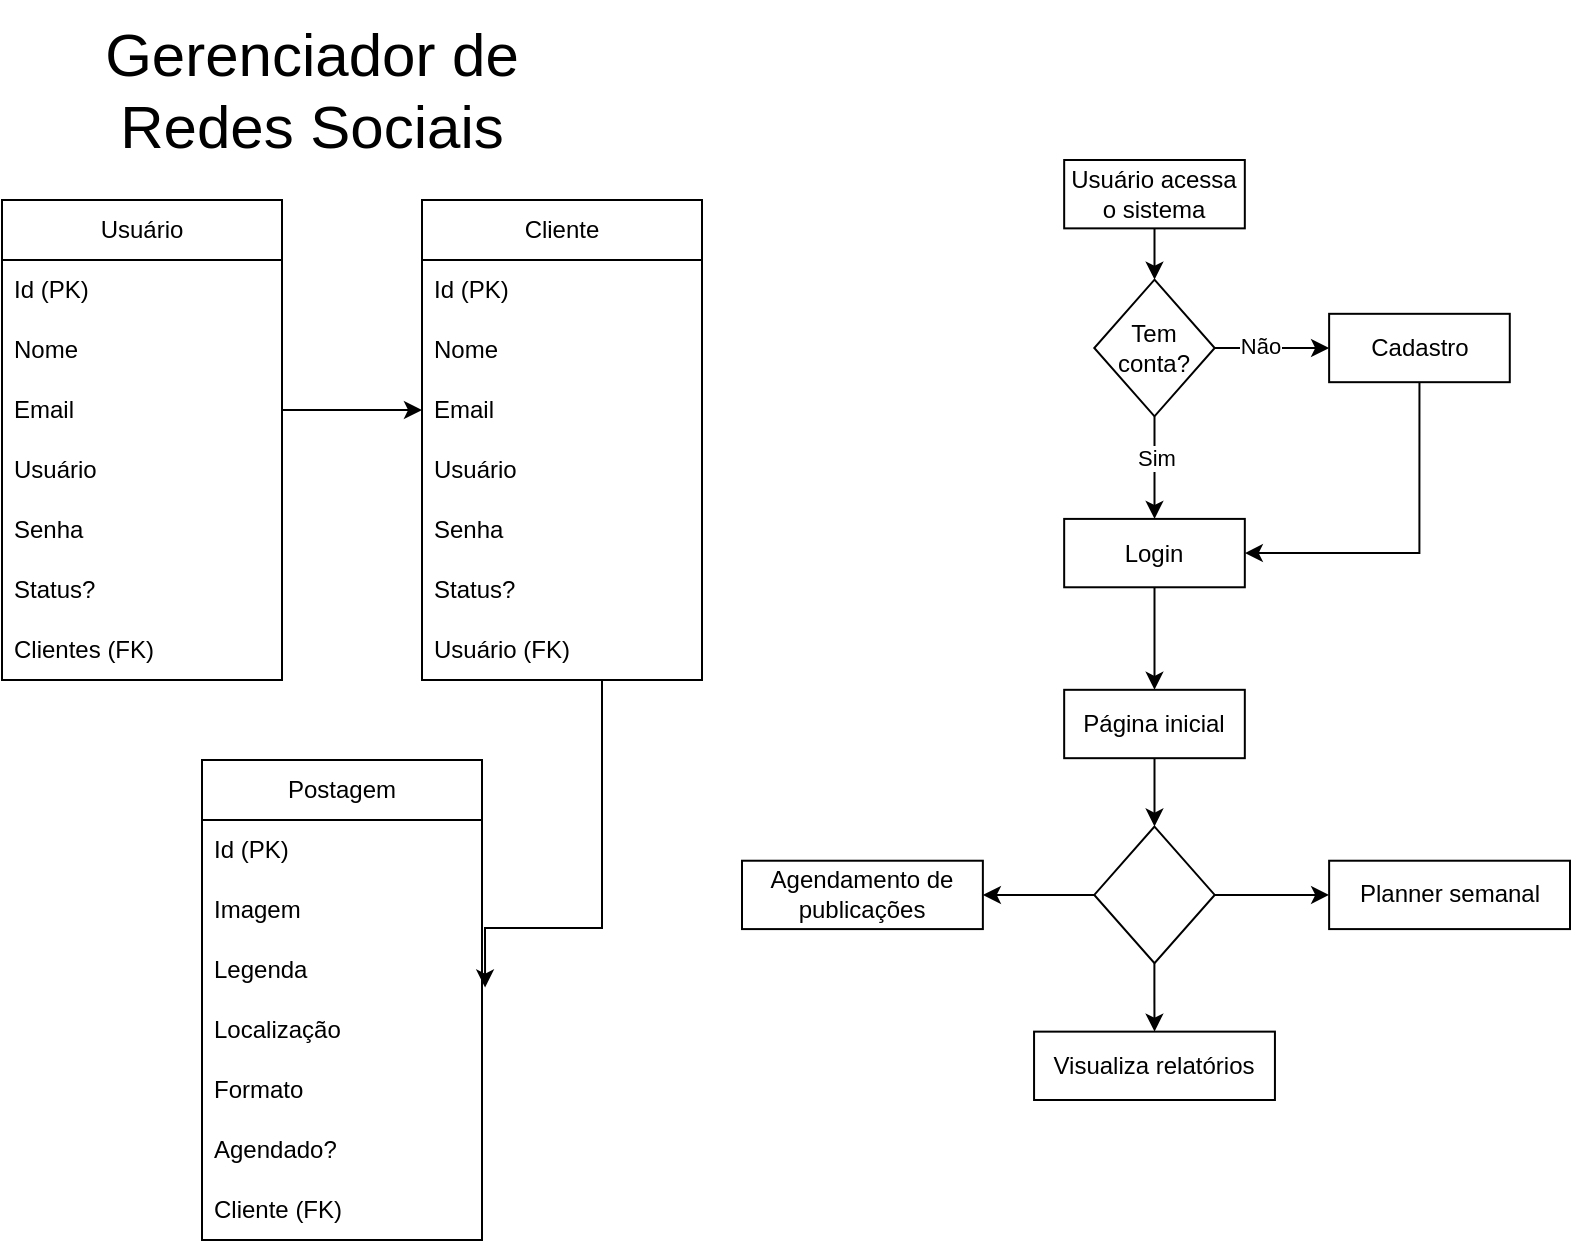 <mxfile version="28.2.8">
  <diagram name="Página-1" id="B3cP9hjigfqpjvAuL1U3">
    <mxGraphModel dx="1426" dy="841" grid="1" gridSize="10" guides="1" tooltips="1" connect="1" arrows="1" fold="1" page="1" pageScale="1" pageWidth="827" pageHeight="1169" math="0" shadow="0">
      <root>
        <mxCell id="0" />
        <mxCell id="1" parent="0" />
        <mxCell id="UWaW0oETCWNJXXpvveFS-2" value="&lt;font style=&quot;font-size: 30px;&quot;&gt;Gerenciador de Redes Sociais&lt;/font&gt;" style="text;html=1;whiteSpace=wrap;strokeColor=none;fillColor=none;align=center;verticalAlign=middle;rounded=0;" vertex="1" parent="1">
          <mxGeometry x="50" y="50" width="250" height="90" as="geometry" />
        </mxCell>
        <mxCell id="UWaW0oETCWNJXXpvveFS-30" value="" style="group" vertex="1" connectable="0" parent="1">
          <mxGeometry x="390" y="130" width="414" height="470" as="geometry" />
        </mxCell>
        <mxCell id="UWaW0oETCWNJXXpvveFS-6" style="edgeStyle=orthogonalEdgeStyle;rounded=0;orthogonalLoop=1;jettySize=auto;html=1;entryX=0.5;entryY=0;entryDx=0;entryDy=0;" edge="1" parent="UWaW0oETCWNJXXpvveFS-30" source="UWaW0oETCWNJXXpvveFS-1" target="UWaW0oETCWNJXXpvveFS-5">
          <mxGeometry relative="1" as="geometry" />
        </mxCell>
        <mxCell id="UWaW0oETCWNJXXpvveFS-1" value="Usuário acessa o sistema" style="rounded=0;whiteSpace=wrap;html=1;" vertex="1" parent="UWaW0oETCWNJXXpvveFS-30">
          <mxGeometry x="161.084" width="90.327" height="34.182" as="geometry" />
        </mxCell>
        <mxCell id="UWaW0oETCWNJXXpvveFS-10" style="edgeStyle=orthogonalEdgeStyle;rounded=0;orthogonalLoop=1;jettySize=auto;html=1;entryX=0.5;entryY=0;entryDx=0;entryDy=0;" edge="1" parent="UWaW0oETCWNJXXpvveFS-30" source="UWaW0oETCWNJXXpvveFS-5" target="UWaW0oETCWNJXXpvveFS-8">
          <mxGeometry relative="1" as="geometry" />
        </mxCell>
        <mxCell id="UWaW0oETCWNJXXpvveFS-12" value="Sim" style="edgeLabel;html=1;align=center;verticalAlign=middle;resizable=0;points=[];" vertex="1" connectable="0" parent="UWaW0oETCWNJXXpvveFS-10">
          <mxGeometry x="-0.186" y="1" relative="1" as="geometry">
            <mxPoint as="offset" />
          </mxGeometry>
        </mxCell>
        <mxCell id="UWaW0oETCWNJXXpvveFS-11" style="edgeStyle=orthogonalEdgeStyle;rounded=0;orthogonalLoop=1;jettySize=auto;html=1;entryX=0;entryY=0.5;entryDx=0;entryDy=0;" edge="1" parent="UWaW0oETCWNJXXpvveFS-30" source="UWaW0oETCWNJXXpvveFS-5" target="UWaW0oETCWNJXXpvveFS-9">
          <mxGeometry relative="1" as="geometry" />
        </mxCell>
        <mxCell id="UWaW0oETCWNJXXpvveFS-13" value="Não" style="edgeLabel;html=1;align=center;verticalAlign=middle;resizable=0;points=[];" vertex="1" connectable="0" parent="UWaW0oETCWNJXXpvveFS-11">
          <mxGeometry x="-0.214" y="1" relative="1" as="geometry">
            <mxPoint as="offset" />
          </mxGeometry>
        </mxCell>
        <mxCell id="UWaW0oETCWNJXXpvveFS-5" value="Tem conta?" style="rhombus;whiteSpace=wrap;html=1;" vertex="1" parent="UWaW0oETCWNJXXpvveFS-30">
          <mxGeometry x="176.138" y="59.818" width="60.218" height="68.364" as="geometry" />
        </mxCell>
        <mxCell id="UWaW0oETCWNJXXpvveFS-18" style="edgeStyle=orthogonalEdgeStyle;rounded=0;orthogonalLoop=1;jettySize=auto;html=1;entryX=0.5;entryY=0;entryDx=0;entryDy=0;" edge="1" parent="UWaW0oETCWNJXXpvveFS-30" source="UWaW0oETCWNJXXpvveFS-8" target="UWaW0oETCWNJXXpvveFS-17">
          <mxGeometry relative="1" as="geometry" />
        </mxCell>
        <mxCell id="UWaW0oETCWNJXXpvveFS-8" value="Login" style="rounded=0;whiteSpace=wrap;html=1;" vertex="1" parent="UWaW0oETCWNJXXpvveFS-30">
          <mxGeometry x="161.084" y="179.455" width="90.327" height="34.182" as="geometry" />
        </mxCell>
        <mxCell id="UWaW0oETCWNJXXpvveFS-14" style="edgeStyle=orthogonalEdgeStyle;rounded=0;orthogonalLoop=1;jettySize=auto;html=1;entryX=1;entryY=0.5;entryDx=0;entryDy=0;exitX=0.5;exitY=1;exitDx=0;exitDy=0;" edge="1" parent="UWaW0oETCWNJXXpvveFS-30" source="UWaW0oETCWNJXXpvveFS-9" target="UWaW0oETCWNJXXpvveFS-8">
          <mxGeometry relative="1" as="geometry" />
        </mxCell>
        <mxCell id="UWaW0oETCWNJXXpvveFS-9" value="Cadastro" style="rounded=0;whiteSpace=wrap;html=1;" vertex="1" parent="UWaW0oETCWNJXXpvveFS-30">
          <mxGeometry x="293.564" y="76.909" width="90.327" height="34.182" as="geometry" />
        </mxCell>
        <mxCell id="UWaW0oETCWNJXXpvveFS-22" style="edgeStyle=orthogonalEdgeStyle;rounded=0;orthogonalLoop=1;jettySize=auto;html=1;entryX=0.5;entryY=0;entryDx=0;entryDy=0;" edge="1" parent="UWaW0oETCWNJXXpvveFS-30" source="UWaW0oETCWNJXXpvveFS-17" target="UWaW0oETCWNJXXpvveFS-21">
          <mxGeometry relative="1" as="geometry" />
        </mxCell>
        <mxCell id="UWaW0oETCWNJXXpvveFS-17" value="Página inicial" style="rounded=0;whiteSpace=wrap;html=1;" vertex="1" parent="UWaW0oETCWNJXXpvveFS-30">
          <mxGeometry x="161.084" y="264.909" width="90.327" height="34.182" as="geometry" />
        </mxCell>
        <mxCell id="UWaW0oETCWNJXXpvveFS-24" style="edgeStyle=orthogonalEdgeStyle;rounded=0;orthogonalLoop=1;jettySize=auto;html=1;entryX=0;entryY=0.5;entryDx=0;entryDy=0;" edge="1" parent="UWaW0oETCWNJXXpvveFS-30" source="UWaW0oETCWNJXXpvveFS-21" target="UWaW0oETCWNJXXpvveFS-23">
          <mxGeometry relative="1" as="geometry" />
        </mxCell>
        <mxCell id="UWaW0oETCWNJXXpvveFS-27" style="edgeStyle=orthogonalEdgeStyle;rounded=0;orthogonalLoop=1;jettySize=auto;html=1;entryX=1;entryY=0.5;entryDx=0;entryDy=0;" edge="1" parent="UWaW0oETCWNJXXpvveFS-30" source="UWaW0oETCWNJXXpvveFS-21" target="UWaW0oETCWNJXXpvveFS-26">
          <mxGeometry relative="1" as="geometry" />
        </mxCell>
        <mxCell id="UWaW0oETCWNJXXpvveFS-29" style="edgeStyle=orthogonalEdgeStyle;rounded=0;orthogonalLoop=1;jettySize=auto;html=1;entryX=0.5;entryY=0;entryDx=0;entryDy=0;" edge="1" parent="UWaW0oETCWNJXXpvveFS-30" source="UWaW0oETCWNJXXpvveFS-21" target="UWaW0oETCWNJXXpvveFS-28">
          <mxGeometry relative="1" as="geometry" />
        </mxCell>
        <mxCell id="UWaW0oETCWNJXXpvveFS-21" value="" style="rhombus;whiteSpace=wrap;html=1;" vertex="1" parent="UWaW0oETCWNJXXpvveFS-30">
          <mxGeometry x="176.138" y="333.273" width="60.218" height="68.364" as="geometry" />
        </mxCell>
        <mxCell id="UWaW0oETCWNJXXpvveFS-23" value="Planner semanal" style="rounded=0;whiteSpace=wrap;html=1;" vertex="1" parent="UWaW0oETCWNJXXpvveFS-30">
          <mxGeometry x="293.564" y="350.364" width="120.436" height="34.182" as="geometry" />
        </mxCell>
        <mxCell id="UWaW0oETCWNJXXpvveFS-26" value="Agendamento de publicações" style="rounded=0;whiteSpace=wrap;html=1;" vertex="1" parent="UWaW0oETCWNJXXpvveFS-30">
          <mxGeometry y="350.364" width="120.436" height="34.182" as="geometry" />
        </mxCell>
        <mxCell id="UWaW0oETCWNJXXpvveFS-28" value="Visualiza relatórios" style="rounded=0;whiteSpace=wrap;html=1;" vertex="1" parent="UWaW0oETCWNJXXpvveFS-30">
          <mxGeometry x="146.029" y="435.818" width="120.436" height="34.182" as="geometry" />
        </mxCell>
        <mxCell id="UWaW0oETCWNJXXpvveFS-34" value="Usuário" style="swimlane;fontStyle=0;childLayout=stackLayout;horizontal=1;startSize=30;horizontalStack=0;resizeParent=1;resizeParentMax=0;resizeLast=0;collapsible=1;marginBottom=0;whiteSpace=wrap;html=1;" vertex="1" parent="1">
          <mxGeometry x="20" y="150" width="140" height="240" as="geometry">
            <mxRectangle x="110" y="170" width="80" height="30" as="alternateBounds" />
          </mxGeometry>
        </mxCell>
        <mxCell id="UWaW0oETCWNJXXpvveFS-35" value="Id (PK)" style="text;strokeColor=none;fillColor=none;align=left;verticalAlign=middle;spacingLeft=4;spacingRight=4;overflow=hidden;points=[[0,0.5],[1,0.5]];portConstraint=eastwest;rotatable=0;whiteSpace=wrap;html=1;" vertex="1" parent="UWaW0oETCWNJXXpvveFS-34">
          <mxGeometry y="30" width="140" height="30" as="geometry" />
        </mxCell>
        <mxCell id="UWaW0oETCWNJXXpvveFS-36" value="Nome" style="text;strokeColor=none;fillColor=none;align=left;verticalAlign=middle;spacingLeft=4;spacingRight=4;overflow=hidden;points=[[0,0.5],[1,0.5]];portConstraint=eastwest;rotatable=0;whiteSpace=wrap;html=1;" vertex="1" parent="UWaW0oETCWNJXXpvveFS-34">
          <mxGeometry y="60" width="140" height="30" as="geometry" />
        </mxCell>
        <mxCell id="UWaW0oETCWNJXXpvveFS-42" value="Email" style="text;strokeColor=none;fillColor=none;align=left;verticalAlign=middle;spacingLeft=4;spacingRight=4;overflow=hidden;points=[[0,0.5],[1,0.5]];portConstraint=eastwest;rotatable=0;whiteSpace=wrap;html=1;" vertex="1" parent="UWaW0oETCWNJXXpvveFS-34">
          <mxGeometry y="90" width="140" height="30" as="geometry" />
        </mxCell>
        <mxCell id="UWaW0oETCWNJXXpvveFS-37" value="Usuário" style="text;strokeColor=none;fillColor=none;align=left;verticalAlign=middle;spacingLeft=4;spacingRight=4;overflow=hidden;points=[[0,0.5],[1,0.5]];portConstraint=eastwest;rotatable=0;whiteSpace=wrap;html=1;" vertex="1" parent="UWaW0oETCWNJXXpvveFS-34">
          <mxGeometry y="120" width="140" height="30" as="geometry" />
        </mxCell>
        <mxCell id="UWaW0oETCWNJXXpvveFS-40" value="Senha" style="text;strokeColor=none;fillColor=none;align=left;verticalAlign=middle;spacingLeft=4;spacingRight=4;overflow=hidden;points=[[0,0.5],[1,0.5]];portConstraint=eastwest;rotatable=0;whiteSpace=wrap;html=1;" vertex="1" parent="UWaW0oETCWNJXXpvveFS-34">
          <mxGeometry y="150" width="140" height="30" as="geometry" />
        </mxCell>
        <mxCell id="UWaW0oETCWNJXXpvveFS-67" value="Status?" style="text;strokeColor=none;fillColor=none;align=left;verticalAlign=middle;spacingLeft=4;spacingRight=4;overflow=hidden;points=[[0,0.5],[1,0.5]];portConstraint=eastwest;rotatable=0;whiteSpace=wrap;html=1;" vertex="1" parent="UWaW0oETCWNJXXpvveFS-34">
          <mxGeometry y="180" width="140" height="30" as="geometry" />
        </mxCell>
        <mxCell id="UWaW0oETCWNJXXpvveFS-41" value="Clientes (FK)" style="text;strokeColor=none;fillColor=none;align=left;verticalAlign=middle;spacingLeft=4;spacingRight=4;overflow=hidden;points=[[0,0.5],[1,0.5]];portConstraint=eastwest;rotatable=0;whiteSpace=wrap;html=1;" vertex="1" parent="UWaW0oETCWNJXXpvveFS-34">
          <mxGeometry y="210" width="140" height="30" as="geometry" />
        </mxCell>
        <mxCell id="UWaW0oETCWNJXXpvveFS-43" value="Cliente" style="swimlane;fontStyle=0;childLayout=stackLayout;horizontal=1;startSize=30;horizontalStack=0;resizeParent=1;resizeParentMax=0;resizeLast=0;collapsible=1;marginBottom=0;whiteSpace=wrap;html=1;" vertex="1" parent="1">
          <mxGeometry x="230" y="150" width="140" height="240" as="geometry">
            <mxRectangle x="110" y="170" width="80" height="30" as="alternateBounds" />
          </mxGeometry>
        </mxCell>
        <mxCell id="UWaW0oETCWNJXXpvveFS-44" value="Id (PK)" style="text;strokeColor=none;fillColor=none;align=left;verticalAlign=middle;spacingLeft=4;spacingRight=4;overflow=hidden;points=[[0,0.5],[1,0.5]];portConstraint=eastwest;rotatable=0;whiteSpace=wrap;html=1;" vertex="1" parent="UWaW0oETCWNJXXpvveFS-43">
          <mxGeometry y="30" width="140" height="30" as="geometry" />
        </mxCell>
        <mxCell id="UWaW0oETCWNJXXpvveFS-45" value="Nome" style="text;strokeColor=none;fillColor=none;align=left;verticalAlign=middle;spacingLeft=4;spacingRight=4;overflow=hidden;points=[[0,0.5],[1,0.5]];portConstraint=eastwest;rotatable=0;whiteSpace=wrap;html=1;" vertex="1" parent="UWaW0oETCWNJXXpvveFS-43">
          <mxGeometry y="60" width="140" height="30" as="geometry" />
        </mxCell>
        <mxCell id="UWaW0oETCWNJXXpvveFS-46" value="Email" style="text;strokeColor=none;fillColor=none;align=left;verticalAlign=middle;spacingLeft=4;spacingRight=4;overflow=hidden;points=[[0,0.5],[1,0.5]];portConstraint=eastwest;rotatable=0;whiteSpace=wrap;html=1;" vertex="1" parent="UWaW0oETCWNJXXpvveFS-43">
          <mxGeometry y="90" width="140" height="30" as="geometry" />
        </mxCell>
        <mxCell id="UWaW0oETCWNJXXpvveFS-47" value="Usuário" style="text;strokeColor=none;fillColor=none;align=left;verticalAlign=middle;spacingLeft=4;spacingRight=4;overflow=hidden;points=[[0,0.5],[1,0.5]];portConstraint=eastwest;rotatable=0;whiteSpace=wrap;html=1;" vertex="1" parent="UWaW0oETCWNJXXpvveFS-43">
          <mxGeometry y="120" width="140" height="30" as="geometry" />
        </mxCell>
        <mxCell id="UWaW0oETCWNJXXpvveFS-48" value="Senha" style="text;strokeColor=none;fillColor=none;align=left;verticalAlign=middle;spacingLeft=4;spacingRight=4;overflow=hidden;points=[[0,0.5],[1,0.5]];portConstraint=eastwest;rotatable=0;whiteSpace=wrap;html=1;" vertex="1" parent="UWaW0oETCWNJXXpvveFS-43">
          <mxGeometry y="150" width="140" height="30" as="geometry" />
        </mxCell>
        <mxCell id="UWaW0oETCWNJXXpvveFS-68" value="Status?" style="text;strokeColor=none;fillColor=none;align=left;verticalAlign=middle;spacingLeft=4;spacingRight=4;overflow=hidden;points=[[0,0.5],[1,0.5]];portConstraint=eastwest;rotatable=0;whiteSpace=wrap;html=1;" vertex="1" parent="UWaW0oETCWNJXXpvveFS-43">
          <mxGeometry y="180" width="140" height="30" as="geometry" />
        </mxCell>
        <mxCell id="UWaW0oETCWNJXXpvveFS-49" value="Usuário (FK)" style="text;strokeColor=none;fillColor=none;align=left;verticalAlign=middle;spacingLeft=4;spacingRight=4;overflow=hidden;points=[[0,0.5],[1,0.5]];portConstraint=eastwest;rotatable=0;whiteSpace=wrap;html=1;" vertex="1" parent="UWaW0oETCWNJXXpvveFS-43">
          <mxGeometry y="210" width="140" height="30" as="geometry" />
        </mxCell>
        <mxCell id="UWaW0oETCWNJXXpvveFS-50" style="edgeStyle=orthogonalEdgeStyle;rounded=0;orthogonalLoop=1;jettySize=auto;html=1;entryX=0;entryY=0.5;entryDx=0;entryDy=0;" edge="1" parent="1" source="UWaW0oETCWNJXXpvveFS-42" target="UWaW0oETCWNJXXpvveFS-46">
          <mxGeometry relative="1" as="geometry" />
        </mxCell>
        <mxCell id="UWaW0oETCWNJXXpvveFS-58" value="Postagem" style="swimlane;fontStyle=0;childLayout=stackLayout;horizontal=1;startSize=30;horizontalStack=0;resizeParent=1;resizeParentMax=0;resizeLast=0;collapsible=1;marginBottom=0;whiteSpace=wrap;html=1;" vertex="1" parent="1">
          <mxGeometry x="120" y="430" width="140" height="240" as="geometry">
            <mxRectangle x="110" y="170" width="80" height="30" as="alternateBounds" />
          </mxGeometry>
        </mxCell>
        <mxCell id="UWaW0oETCWNJXXpvveFS-59" value="Id (PK)" style="text;strokeColor=none;fillColor=none;align=left;verticalAlign=middle;spacingLeft=4;spacingRight=4;overflow=hidden;points=[[0,0.5],[1,0.5]];portConstraint=eastwest;rotatable=0;whiteSpace=wrap;html=1;" vertex="1" parent="UWaW0oETCWNJXXpvveFS-58">
          <mxGeometry y="30" width="140" height="30" as="geometry" />
        </mxCell>
        <mxCell id="UWaW0oETCWNJXXpvveFS-60" value="Imagem" style="text;strokeColor=none;fillColor=none;align=left;verticalAlign=middle;spacingLeft=4;spacingRight=4;overflow=hidden;points=[[0,0.5],[1,0.5]];portConstraint=eastwest;rotatable=0;whiteSpace=wrap;html=1;" vertex="1" parent="UWaW0oETCWNJXXpvveFS-58">
          <mxGeometry y="60" width="140" height="30" as="geometry" />
        </mxCell>
        <mxCell id="UWaW0oETCWNJXXpvveFS-61" value="Legenda" style="text;strokeColor=none;fillColor=none;align=left;verticalAlign=middle;spacingLeft=4;spacingRight=4;overflow=hidden;points=[[0,0.5],[1,0.5]];portConstraint=eastwest;rotatable=0;whiteSpace=wrap;html=1;" vertex="1" parent="UWaW0oETCWNJXXpvveFS-58">
          <mxGeometry y="90" width="140" height="30" as="geometry" />
        </mxCell>
        <mxCell id="UWaW0oETCWNJXXpvveFS-62" value="Localização" style="text;strokeColor=none;fillColor=none;align=left;verticalAlign=middle;spacingLeft=4;spacingRight=4;overflow=hidden;points=[[0,0.5],[1,0.5]];portConstraint=eastwest;rotatable=0;whiteSpace=wrap;html=1;" vertex="1" parent="UWaW0oETCWNJXXpvveFS-58">
          <mxGeometry y="120" width="140" height="30" as="geometry" />
        </mxCell>
        <mxCell id="UWaW0oETCWNJXXpvveFS-66" value="Formato" style="text;strokeColor=none;fillColor=none;align=left;verticalAlign=middle;spacingLeft=4;spacingRight=4;overflow=hidden;points=[[0,0.5],[1,0.5]];portConstraint=eastwest;rotatable=0;whiteSpace=wrap;html=1;" vertex="1" parent="UWaW0oETCWNJXXpvveFS-58">
          <mxGeometry y="150" width="140" height="30" as="geometry" />
        </mxCell>
        <mxCell id="UWaW0oETCWNJXXpvveFS-63" value="Agendado?" style="text;strokeColor=none;fillColor=none;align=left;verticalAlign=middle;spacingLeft=4;spacingRight=4;overflow=hidden;points=[[0,0.5],[1,0.5]];portConstraint=eastwest;rotatable=0;whiteSpace=wrap;html=1;" vertex="1" parent="UWaW0oETCWNJXXpvveFS-58">
          <mxGeometry y="180" width="140" height="30" as="geometry" />
        </mxCell>
        <mxCell id="UWaW0oETCWNJXXpvveFS-64" value="Cliente (FK)" style="text;strokeColor=none;fillColor=none;align=left;verticalAlign=middle;spacingLeft=4;spacingRight=4;overflow=hidden;points=[[0,0.5],[1,0.5]];portConstraint=eastwest;rotatable=0;whiteSpace=wrap;html=1;" vertex="1" parent="UWaW0oETCWNJXXpvveFS-58">
          <mxGeometry y="210" width="140" height="30" as="geometry" />
        </mxCell>
        <mxCell id="UWaW0oETCWNJXXpvveFS-65" style="edgeStyle=orthogonalEdgeStyle;rounded=0;orthogonalLoop=1;jettySize=auto;html=1;entryX=1.011;entryY=0.793;entryDx=0;entryDy=0;entryPerimeter=0;" edge="1" parent="1" source="UWaW0oETCWNJXXpvveFS-43" target="UWaW0oETCWNJXXpvveFS-61">
          <mxGeometry relative="1" as="geometry">
            <Array as="points">
              <mxPoint x="320" y="514" />
            </Array>
          </mxGeometry>
        </mxCell>
      </root>
    </mxGraphModel>
  </diagram>
</mxfile>
